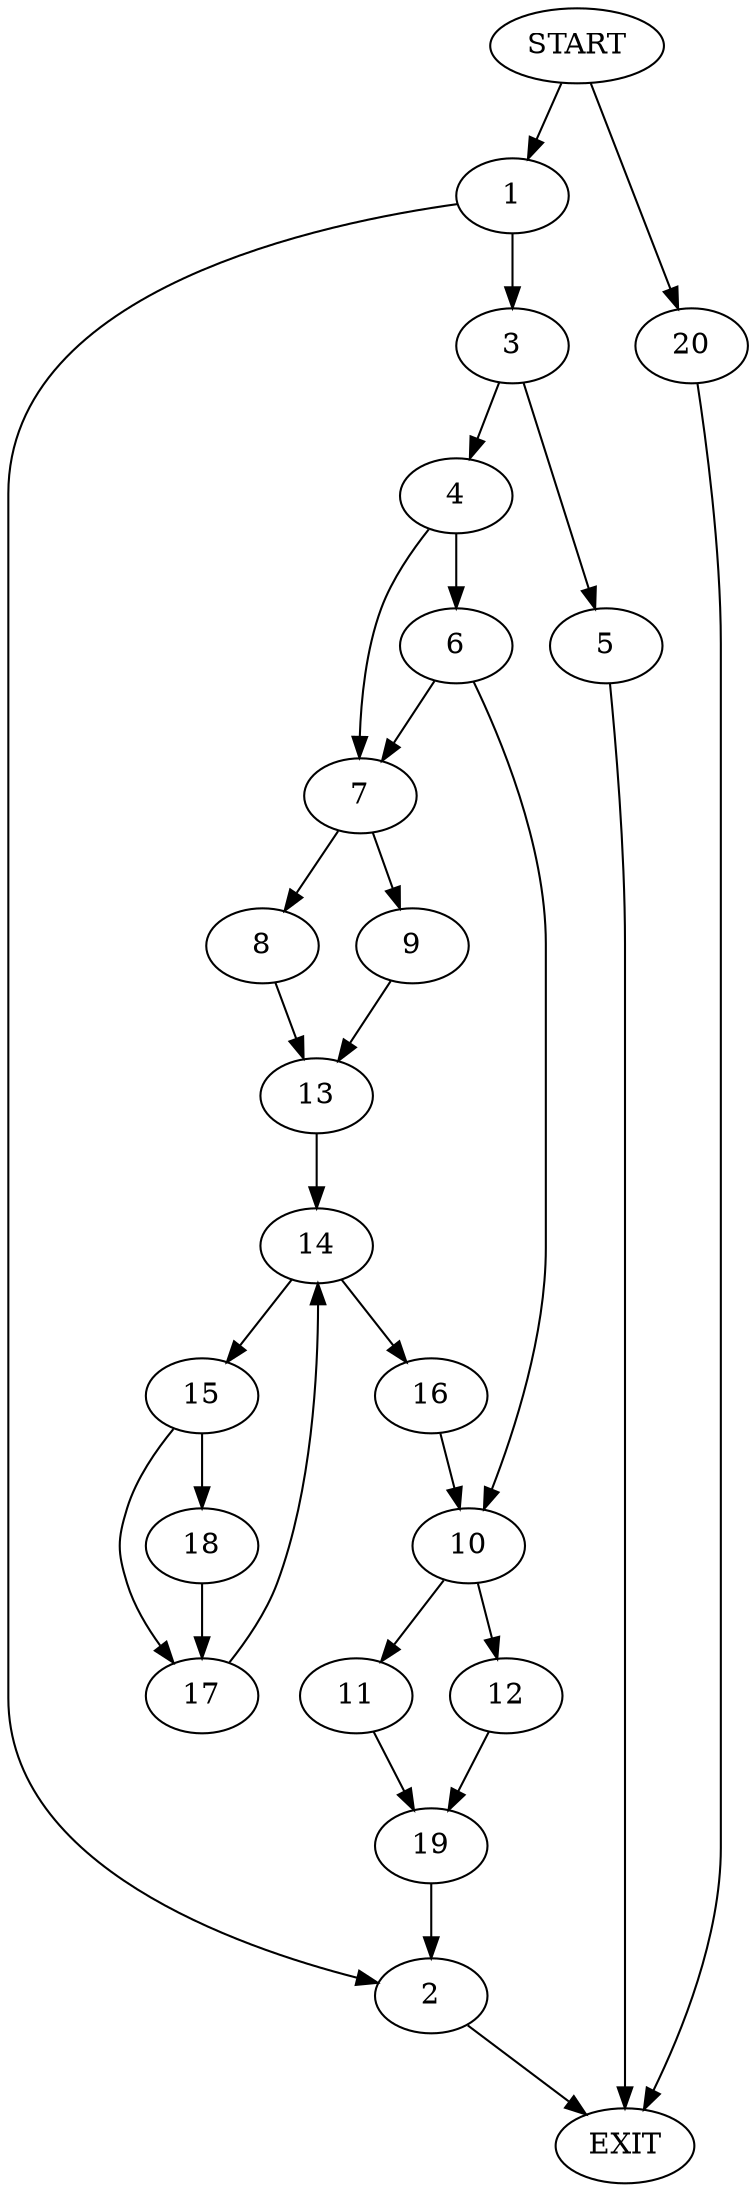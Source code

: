 digraph {
0 [label="START"]
21 [label="EXIT"]
0 -> 1
1 -> 2
1 -> 3
2 -> 21
3 -> 4
3 -> 5
4 -> 6
4 -> 7
5 -> 21
7 -> 8
7 -> 9
6 -> 10
6 -> 7
10 -> 11
10 -> 12
8 -> 13
9 -> 13
13 -> 14
14 -> 15
14 -> 16
15 -> 17
15 -> 18
16 -> 10
18 -> 17
17 -> 14
11 -> 19
12 -> 19
19 -> 2
0 -> 20
20 -> 21
}

